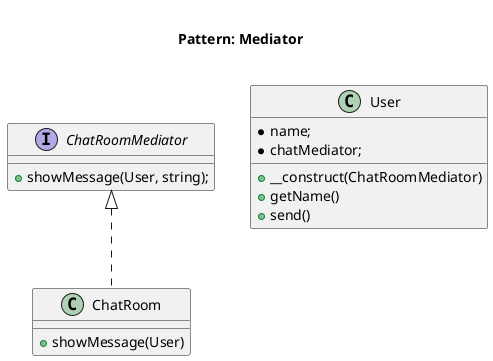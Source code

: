@startuml
    Title <size:20>\nPattern: Mediator\n

    interface ChatRoomMediator{
        + showMessage(User, string);
    }

    class ChatRoom implements ChatRoomMediator {
        + showMessage(User)
    }

    class User {
        * name;
        * chatMediator;
        + __construct(ChatRoomMediator)
        + getName()
        + send()
    }


@enduml